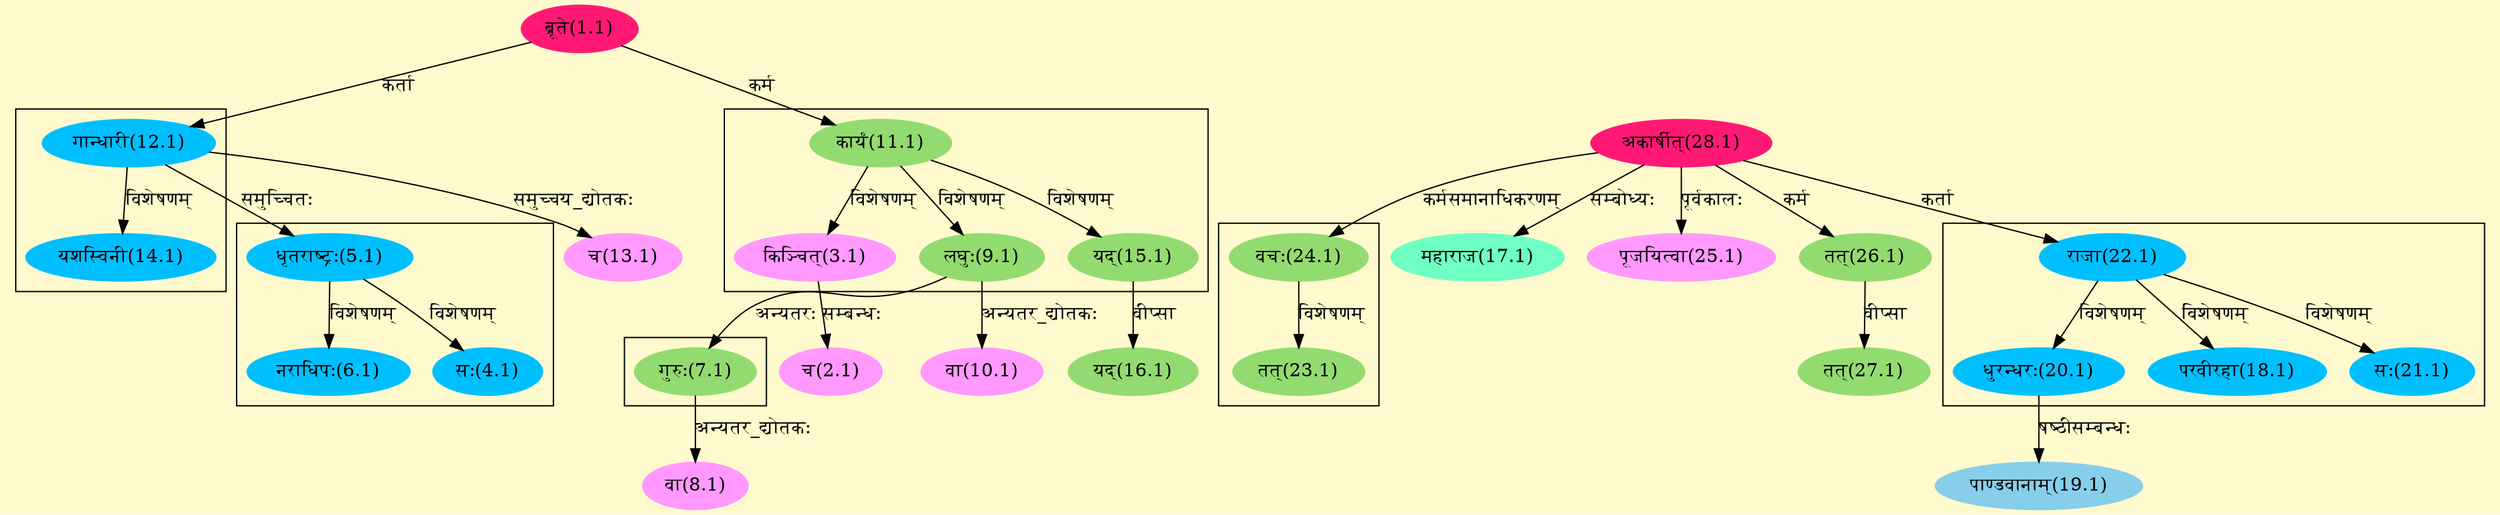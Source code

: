 digraph G{
rankdir=BT;
 compound=true;
 bgcolor="lemonchiffon1";

subgraph cluster_1{
Node3_1 [style=filled, color="#FF99FF" label = "किञ्चित्(3.1)"]
Node11_1 [style=filled, color="#93DB70" label = "कार्यं(11.1)"]
Node9_1 [style=filled, color="#93DB70" label = "लघुः(9.1)"]
Node15_1 [style=filled, color="#93DB70" label = "यद्(15.1)"]

}

subgraph cluster_2{
Node4_1 [style=filled, color="#00BFFF" label = "सः(4.1)"]
Node5_1 [style=filled, color="#00BFFF" label = "धृतराष्ट्रः(5.1)"]
Node6_1 [style=filled, color="#00BFFF" label = "नराधिपः(6.1)"]

}

subgraph cluster_3{
Node5_1 [style=filled, color="#00BFFF" label = "धृतराष्ट्रः(5.1)"]
Node12_1 [style=filled, color="#00BFFF" label = "गान्धारी(12.1)"]
Node6_1 [style=filled, color="#00BFFF" label = "नराधिपः(6.1)"]
Node14_1 [style=filled, color="#00BFFF" label = "यशस्विनी(14.1)"]

}

subgraph cluster_4{
Node7_1 [style=filled, color="#93DB70" label = "गुरुः(7.1)"]
Node9_1 [style=filled, color="#93DB70" label = "लघुः(9.1)"]

}

subgraph cluster_5{
Node18_1 [style=filled, color="#00BFFF" label = "परवीरहा(18.1)"]
Node22_1 [style=filled, color="#00BFFF" label = "राजा(22.1)"]
Node20_1 [style=filled, color="#00BFFF" label = "धुरन्धरः(20.1)"]
Node21_1 [style=filled, color="#00BFFF" label = "सः(21.1)"]

}

subgraph cluster_6{
Node23_1 [style=filled, color="#93DB70" label = "तत्(23.1)"]
Node24_1 [style=filled, color="#93DB70" label = "वचः(24.1)"]

}
Node1_1 [style=filled, color="#FF1975" label = "ब्रूते(1.1)"]
Node12_1 [style=filled, color="#00BFFF" label = "गान्धारी(12.1)"]
Node [style=filled, color="" label = "()"]
Node2_1 [style=filled, color="#FF99FF" label = "च(2.1)"]
Node3_1 [style=filled, color="#FF99FF" label = "किञ्चित्(3.1)"]
Node8_1 [style=filled, color="#FF99FF" label = "वा(8.1)"]
Node7_1 [style=filled, color="#93DB70" label = "गुरुः(7.1)"]
Node10_1 [style=filled, color="#FF99FF" label = "वा(10.1)"]
Node9_1 [style=filled, color="#93DB70" label = "लघुः(9.1)"]
Node11_1 [style=filled, color="#93DB70" label = "कार्यं(11.1)"]
Node13_1 [style=filled, color="#FF99FF" label = "च(13.1)"]
Node16_1 [style=filled, color="#93DB70" label = "यद्(16.1)"]
Node15_1 [style=filled, color="#93DB70" label = "यद्(15.1)"]
Node17_1 [style=filled, color="#6FFFC3" label = "महाराज(17.1)"]
Node28_1 [style=filled, color="#FF1975" label = "अकार्षीत्(28.1)"]
Node19_1 [style=filled, color="#87CEEB" label = "पाण्डवानाम्(19.1)"]
Node20_1 [style=filled, color="#00BFFF" label = "धुरन्धरः(20.1)"]
Node22_1 [style=filled, color="#00BFFF" label = "राजा(22.1)"]
Node24_1 [style=filled, color="#93DB70" label = "वचः(24.1)"]
Node25_1 [style=filled, color="#FF99FF" label = "पूजयित्वा(25.1)"]
Node26_1 [style=filled, color="#93DB70" label = "तत्(26.1)"]
Node27_1 [style=filled, color="#93DB70" label = "तत्(27.1)"]
/* Start of Relations section */

Node2_1 -> Node3_1 [  label="सम्बन्धः"  dir="back" ]
Node3_1 -> Node11_1 [  label="विशेषणम्"  dir="back" ]
Node4_1 -> Node5_1 [  label="विशेषणम्"  dir="back" ]
Node5_1 -> Node12_1 [  label="समुच्चितः"  dir="back" ]
Node6_1 -> Node5_1 [  label="विशेषणम्"  dir="back" ]
Node7_1 -> Node9_1 [  label="अन्यतरः"  dir="back" ]
Node8_1 -> Node7_1 [  label="अन्यतर_द्योतकः"  dir="back" ]
Node9_1 -> Node11_1 [  label="विशेषणम्"  dir="back" ]
Node10_1 -> Node9_1 [  label="अन्यतर_द्योतकः"  dir="back" ]
Node11_1 -> Node1_1 [  label="कर्म"  dir="back" ]
Node12_1 -> Node1_1 [  label="कर्ता"  dir="back" ]
Node13_1 -> Node12_1 [  label="समुच्चय_द्योतकः"  dir="back" ]
Node14_1 -> Node12_1 [  label="विशेषणम्"  dir="back" ]
Node15_1 -> Node11_1 [  label="विशेषणम्"  dir="back" ]
Node16_1 -> Node15_1 [  label="वीप्सा"  dir="back" ]
Node17_1 -> Node28_1 [  label="सम्बोध्यः"  dir="back" ]
Node18_1 -> Node22_1 [  label="विशेषणम्"  dir="back" ]
Node19_1 -> Node20_1 [  label="षष्ठीसम्बन्धः"  dir="back" ]
Node20_1 -> Node22_1 [  label="विशेषणम्"  dir="back" ]
Node21_1 -> Node22_1 [  label="विशेषणम्"  dir="back" ]
Node22_1 -> Node28_1 [  label="कर्ता"  dir="back" ]
Node23_1 -> Node24_1 [  label="विशेषणम्"  dir="back" ]
Node24_1 -> Node28_1 [  label="कर्मसमानाधिकरणम्"  dir="back" ]
Node25_1 -> Node28_1 [  label="पूर्वकालः"  dir="back" ]
Node26_1 -> Node28_1 [  label="कर्म"  dir="back" ]
Node27_1 -> Node26_1 [  label="वीप्सा"  dir="back" ]
}
